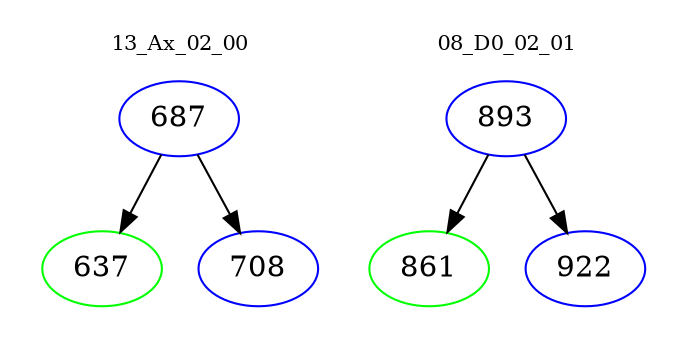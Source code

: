 digraph{
subgraph cluster_0 {
color = white
label = "13_Ax_02_00";
fontsize=10;
T0_687 [label="687", color="blue"]
T0_687 -> T0_637 [color="black"]
T0_637 [label="637", color="green"]
T0_687 -> T0_708 [color="black"]
T0_708 [label="708", color="blue"]
}
subgraph cluster_1 {
color = white
label = "08_D0_02_01";
fontsize=10;
T1_893 [label="893", color="blue"]
T1_893 -> T1_861 [color="black"]
T1_861 [label="861", color="green"]
T1_893 -> T1_922 [color="black"]
T1_922 [label="922", color="blue"]
}
}
